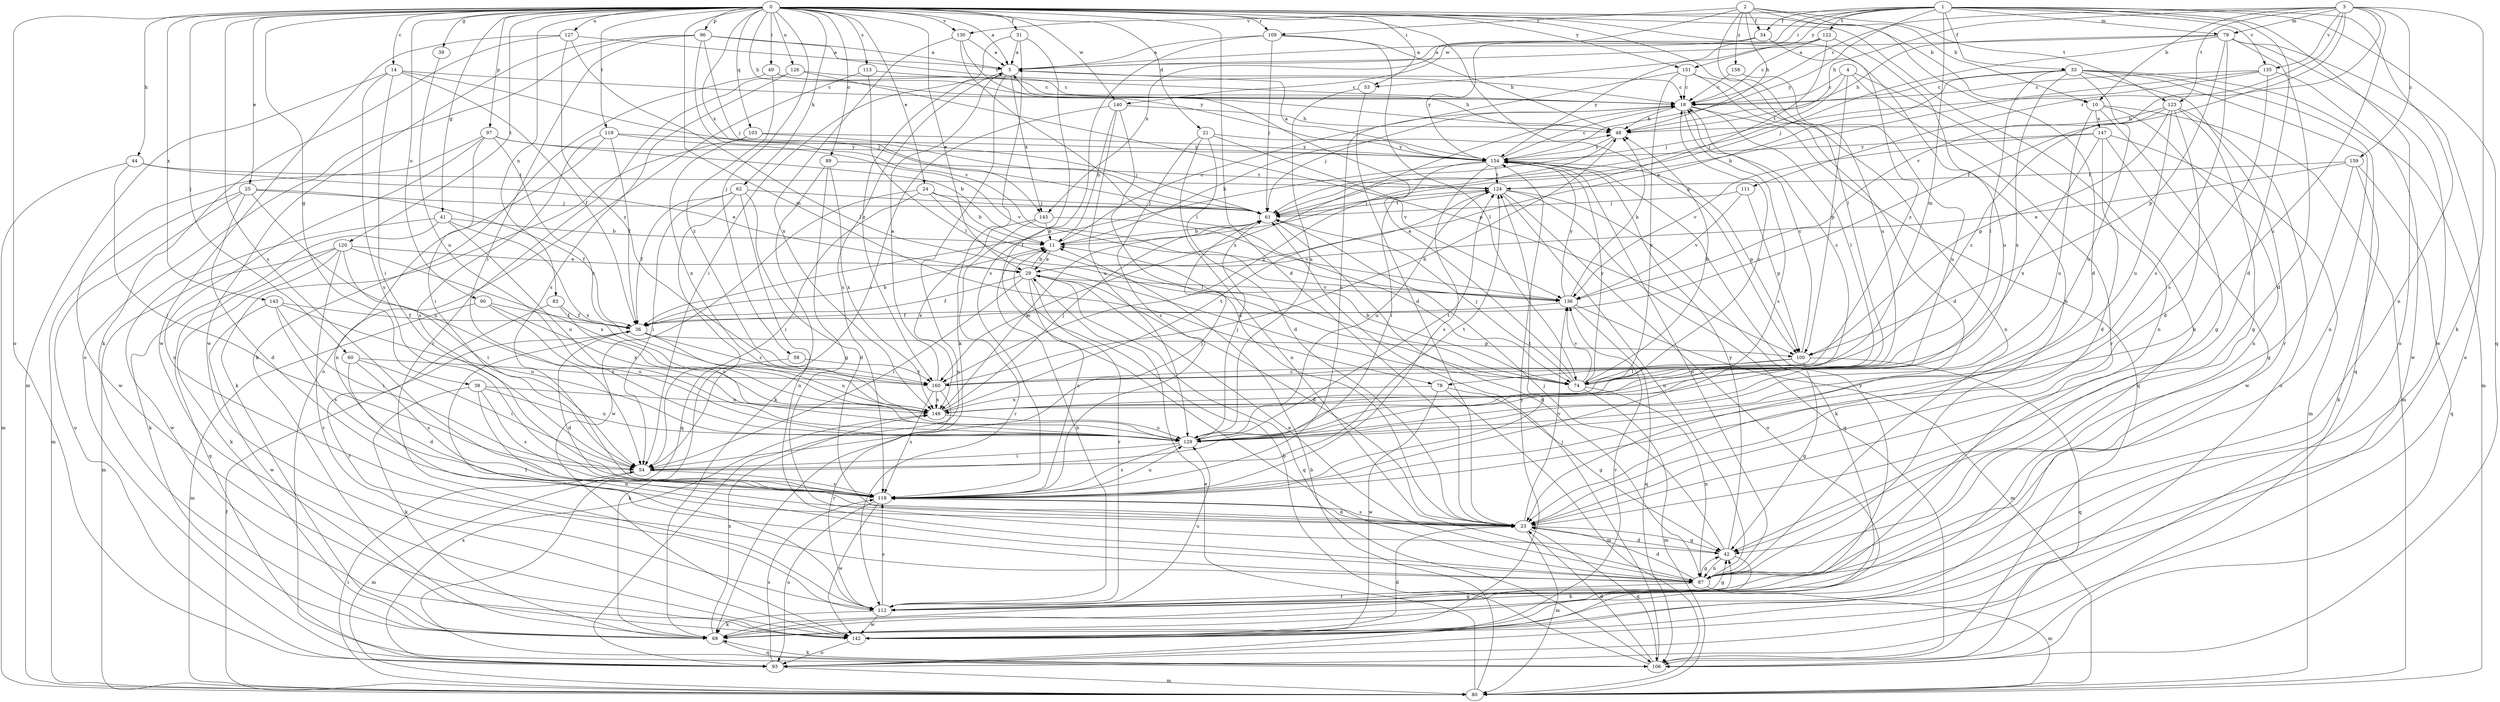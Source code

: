 strict digraph  {
0;
1;
2;
3;
4;
5;
10;
11;
14;
18;
21;
23;
24;
25;
29;
31;
33;
34;
36;
38;
39;
41;
42;
44;
48;
49;
53;
54;
58;
60;
61;
62;
68;
74;
78;
79;
80;
83;
87;
89;
90;
93;
96;
97;
100;
103;
106;
109;
111;
112;
113;
118;
119;
120;
122;
123;
124;
126;
127;
129;
130;
135;
136;
140;
142;
143;
145;
147;
148;
151;
154;
158;
159;
160;
0 -> 5  [label=a];
0 -> 10  [label=b];
0 -> 14  [label=c];
0 -> 21  [label=d];
0 -> 23  [label=d];
0 -> 24  [label=e];
0 -> 25  [label=e];
0 -> 29  [label=e];
0 -> 31  [label=f];
0 -> 38  [label=g];
0 -> 39  [label=g];
0 -> 41  [label=g];
0 -> 44  [label=h];
0 -> 48  [label=h];
0 -> 49  [label=i];
0 -> 53  [label=i];
0 -> 58  [label=j];
0 -> 60  [label=j];
0 -> 62  [label=k];
0 -> 68  [label=k];
0 -> 74  [label=l];
0 -> 78  [label=m];
0 -> 83  [label=n];
0 -> 87  [label=n];
0 -> 89  [label=o];
0 -> 90  [label=o];
0 -> 93  [label=o];
0 -> 96  [label=p];
0 -> 97  [label=p];
0 -> 100  [label=p];
0 -> 103  [label=q];
0 -> 109  [label=r];
0 -> 113  [label=s];
0 -> 118  [label=s];
0 -> 119  [label=t];
0 -> 120  [label=t];
0 -> 126  [label=u];
0 -> 127  [label=u];
0 -> 130  [label=v];
0 -> 140  [label=w];
0 -> 143  [label=x];
0 -> 145  [label=x];
0 -> 151  [label=y];
1 -> 23  [label=d];
1 -> 33  [label=f];
1 -> 34  [label=f];
1 -> 53  [label=i];
1 -> 78  [label=m];
1 -> 79  [label=m];
1 -> 87  [label=n];
1 -> 93  [label=o];
1 -> 106  [label=q];
1 -> 122  [label=t];
1 -> 130  [label=v];
1 -> 135  [label=v];
1 -> 140  [label=w];
1 -> 151  [label=y];
1 -> 154  [label=y];
2 -> 10  [label=b];
2 -> 23  [label=d];
2 -> 34  [label=f];
2 -> 48  [label=h];
2 -> 109  [label=r];
2 -> 123  [label=t];
2 -> 129  [label=u];
2 -> 145  [label=x];
2 -> 158  [label=z];
3 -> 10  [label=b];
3 -> 18  [label=c];
3 -> 36  [label=f];
3 -> 48  [label=h];
3 -> 68  [label=k];
3 -> 79  [label=m];
3 -> 111  [label=r];
3 -> 123  [label=t];
3 -> 129  [label=u];
3 -> 135  [label=v];
3 -> 136  [label=v];
3 -> 159  [label=z];
4 -> 18  [label=c];
4 -> 61  [label=j];
4 -> 87  [label=n];
4 -> 100  [label=p];
4 -> 112  [label=r];
5 -> 18  [label=c];
5 -> 54  [label=i];
5 -> 93  [label=o];
5 -> 118  [label=s];
5 -> 145  [label=x];
10 -> 42  [label=g];
10 -> 80  [label=m];
10 -> 87  [label=n];
10 -> 129  [label=u];
10 -> 147  [label=x];
11 -> 18  [label=c];
11 -> 29  [label=e];
11 -> 48  [label=h];
14 -> 18  [label=c];
14 -> 36  [label=f];
14 -> 54  [label=i];
14 -> 61  [label=j];
14 -> 80  [label=m];
14 -> 118  [label=s];
18 -> 48  [label=h];
18 -> 61  [label=j];
18 -> 74  [label=l];
18 -> 106  [label=q];
18 -> 118  [label=s];
18 -> 160  [label=z];
21 -> 23  [label=d];
21 -> 87  [label=n];
21 -> 118  [label=s];
21 -> 136  [label=v];
21 -> 154  [label=y];
23 -> 42  [label=g];
23 -> 80  [label=m];
23 -> 106  [label=q];
23 -> 118  [label=s];
23 -> 136  [label=v];
24 -> 11  [label=b];
24 -> 54  [label=i];
24 -> 61  [label=j];
24 -> 74  [label=l];
24 -> 142  [label=w];
25 -> 23  [label=d];
25 -> 36  [label=f];
25 -> 61  [label=j];
25 -> 80  [label=m];
25 -> 93  [label=o];
25 -> 129  [label=u];
29 -> 11  [label=b];
29 -> 23  [label=d];
29 -> 36  [label=f];
29 -> 54  [label=i];
29 -> 106  [label=q];
29 -> 112  [label=r];
29 -> 118  [label=s];
29 -> 136  [label=v];
31 -> 5  [label=a];
31 -> 68  [label=k];
31 -> 87  [label=n];
31 -> 160  [label=z];
33 -> 18  [label=c];
33 -> 29  [label=e];
33 -> 74  [label=l];
33 -> 80  [label=m];
33 -> 87  [label=n];
33 -> 106  [label=q];
33 -> 112  [label=r];
33 -> 129  [label=u];
33 -> 148  [label=x];
34 -> 5  [label=a];
34 -> 154  [label=y];
34 -> 160  [label=z];
36 -> 11  [label=b];
36 -> 23  [label=d];
36 -> 100  [label=p];
36 -> 129  [label=u];
36 -> 160  [label=z];
38 -> 68  [label=k];
38 -> 87  [label=n];
38 -> 118  [label=s];
38 -> 129  [label=u];
38 -> 148  [label=x];
39 -> 129  [label=u];
41 -> 11  [label=b];
41 -> 68  [label=k];
41 -> 129  [label=u];
41 -> 142  [label=w];
41 -> 148  [label=x];
42 -> 23  [label=d];
42 -> 61  [label=j];
42 -> 68  [label=k];
42 -> 87  [label=n];
42 -> 154  [label=y];
44 -> 29  [label=e];
44 -> 54  [label=i];
44 -> 80  [label=m];
44 -> 124  [label=t];
48 -> 154  [label=y];
48 -> 160  [label=z];
49 -> 18  [label=c];
49 -> 48  [label=h];
49 -> 68  [label=k];
49 -> 160  [label=z];
53 -> 23  [label=d];
53 -> 129  [label=u];
54 -> 61  [label=j];
54 -> 80  [label=m];
54 -> 118  [label=s];
54 -> 124  [label=t];
58 -> 68  [label=k];
58 -> 160  [label=z];
60 -> 23  [label=d];
60 -> 54  [label=i];
60 -> 118  [label=s];
60 -> 160  [label=z];
61 -> 11  [label=b];
61 -> 87  [label=n];
61 -> 124  [label=t];
61 -> 148  [label=x];
62 -> 23  [label=d];
62 -> 36  [label=f];
62 -> 54  [label=i];
62 -> 61  [label=j];
62 -> 87  [label=n];
62 -> 106  [label=q];
68 -> 42  [label=g];
68 -> 106  [label=q];
68 -> 148  [label=x];
74 -> 5  [label=a];
74 -> 11  [label=b];
74 -> 18  [label=c];
74 -> 48  [label=h];
74 -> 61  [label=j];
74 -> 80  [label=m];
74 -> 87  [label=n];
74 -> 136  [label=v];
74 -> 154  [label=y];
78 -> 42  [label=g];
78 -> 80  [label=m];
78 -> 142  [label=w];
78 -> 148  [label=x];
79 -> 5  [label=a];
79 -> 23  [label=d];
79 -> 48  [label=h];
79 -> 61  [label=j];
79 -> 93  [label=o];
79 -> 100  [label=p];
79 -> 118  [label=s];
79 -> 142  [label=w];
80 -> 11  [label=b];
80 -> 29  [label=e];
80 -> 36  [label=f];
80 -> 54  [label=i];
83 -> 36  [label=f];
83 -> 112  [label=r];
83 -> 129  [label=u];
87 -> 23  [label=d];
87 -> 29  [label=e];
87 -> 42  [label=g];
87 -> 80  [label=m];
87 -> 112  [label=r];
89 -> 42  [label=g];
89 -> 68  [label=k];
89 -> 124  [label=t];
89 -> 148  [label=x];
90 -> 36  [label=f];
90 -> 80  [label=m];
90 -> 129  [label=u];
90 -> 148  [label=x];
93 -> 80  [label=m];
93 -> 118  [label=s];
93 -> 148  [label=x];
96 -> 5  [label=a];
96 -> 18  [label=c];
96 -> 54  [label=i];
96 -> 61  [label=j];
96 -> 93  [label=o];
96 -> 136  [label=v];
96 -> 142  [label=w];
97 -> 11  [label=b];
97 -> 54  [label=i];
97 -> 87  [label=n];
97 -> 142  [label=w];
97 -> 148  [label=x];
97 -> 154  [label=y];
100 -> 18  [label=c];
100 -> 42  [label=g];
100 -> 74  [label=l];
100 -> 106  [label=q];
100 -> 160  [label=z];
103 -> 61  [label=j];
103 -> 68  [label=k];
103 -> 148  [label=x];
103 -> 154  [label=y];
106 -> 11  [label=b];
106 -> 23  [label=d];
106 -> 61  [label=j];
106 -> 68  [label=k];
109 -> 5  [label=a];
109 -> 48  [label=h];
109 -> 61  [label=j];
109 -> 74  [label=l];
109 -> 118  [label=s];
111 -> 61  [label=j];
111 -> 100  [label=p];
111 -> 136  [label=v];
112 -> 11  [label=b];
112 -> 36  [label=f];
112 -> 42  [label=g];
112 -> 68  [label=k];
112 -> 118  [label=s];
112 -> 129  [label=u];
112 -> 142  [label=w];
112 -> 154  [label=y];
113 -> 18  [label=c];
113 -> 74  [label=l];
113 -> 93  [label=o];
118 -> 23  [label=d];
118 -> 93  [label=o];
118 -> 124  [label=t];
118 -> 129  [label=u];
118 -> 142  [label=w];
119 -> 36  [label=f];
119 -> 87  [label=n];
119 -> 118  [label=s];
119 -> 136  [label=v];
119 -> 154  [label=y];
120 -> 29  [label=e];
120 -> 54  [label=i];
120 -> 68  [label=k];
120 -> 80  [label=m];
120 -> 106  [label=q];
120 -> 112  [label=r];
120 -> 148  [label=x];
122 -> 5  [label=a];
122 -> 18  [label=c];
122 -> 124  [label=t];
122 -> 129  [label=u];
122 -> 154  [label=y];
123 -> 23  [label=d];
123 -> 42  [label=g];
123 -> 48  [label=h];
123 -> 93  [label=o];
123 -> 100  [label=p];
123 -> 129  [label=u];
123 -> 160  [label=z];
124 -> 61  [label=j];
124 -> 68  [label=k];
124 -> 87  [label=n];
124 -> 93  [label=o];
124 -> 106  [label=q];
124 -> 129  [label=u];
126 -> 18  [label=c];
126 -> 100  [label=p];
126 -> 112  [label=r];
126 -> 118  [label=s];
127 -> 5  [label=a];
127 -> 68  [label=k];
127 -> 74  [label=l];
127 -> 142  [label=w];
127 -> 160  [label=z];
129 -> 54  [label=i];
129 -> 61  [label=j];
129 -> 118  [label=s];
129 -> 124  [label=t];
130 -> 5  [label=a];
130 -> 74  [label=l];
130 -> 148  [label=x];
130 -> 154  [label=y];
135 -> 11  [label=b];
135 -> 18  [label=c];
135 -> 61  [label=j];
135 -> 118  [label=s];
135 -> 142  [label=w];
136 -> 36  [label=f];
136 -> 48  [label=h];
136 -> 80  [label=m];
136 -> 106  [label=q];
136 -> 154  [label=y];
140 -> 11  [label=b];
140 -> 23  [label=d];
140 -> 48  [label=h];
140 -> 54  [label=i];
140 -> 129  [label=u];
142 -> 23  [label=d];
142 -> 93  [label=o];
142 -> 136  [label=v];
142 -> 154  [label=y];
143 -> 36  [label=f];
143 -> 54  [label=i];
143 -> 118  [label=s];
143 -> 129  [label=u];
143 -> 142  [label=w];
145 -> 11  [label=b];
145 -> 112  [label=r];
145 -> 136  [label=v];
145 -> 148  [label=x];
147 -> 23  [label=d];
147 -> 80  [label=m];
147 -> 136  [label=v];
147 -> 142  [label=w];
147 -> 148  [label=x];
147 -> 154  [label=y];
148 -> 18  [label=c];
148 -> 61  [label=j];
148 -> 124  [label=t];
148 -> 129  [label=u];
151 -> 18  [label=c];
151 -> 23  [label=d];
151 -> 87  [label=n];
151 -> 118  [label=s];
151 -> 148  [label=x];
154 -> 5  [label=a];
154 -> 18  [label=c];
154 -> 36  [label=f];
154 -> 54  [label=i];
154 -> 87  [label=n];
154 -> 100  [label=p];
154 -> 118  [label=s];
154 -> 124  [label=t];
158 -> 18  [label=c];
158 -> 129  [label=u];
159 -> 29  [label=e];
159 -> 42  [label=g];
159 -> 68  [label=k];
159 -> 106  [label=q];
159 -> 124  [label=t];
160 -> 5  [label=a];
160 -> 48  [label=h];
160 -> 112  [label=r];
160 -> 118  [label=s];
160 -> 148  [label=x];
}
